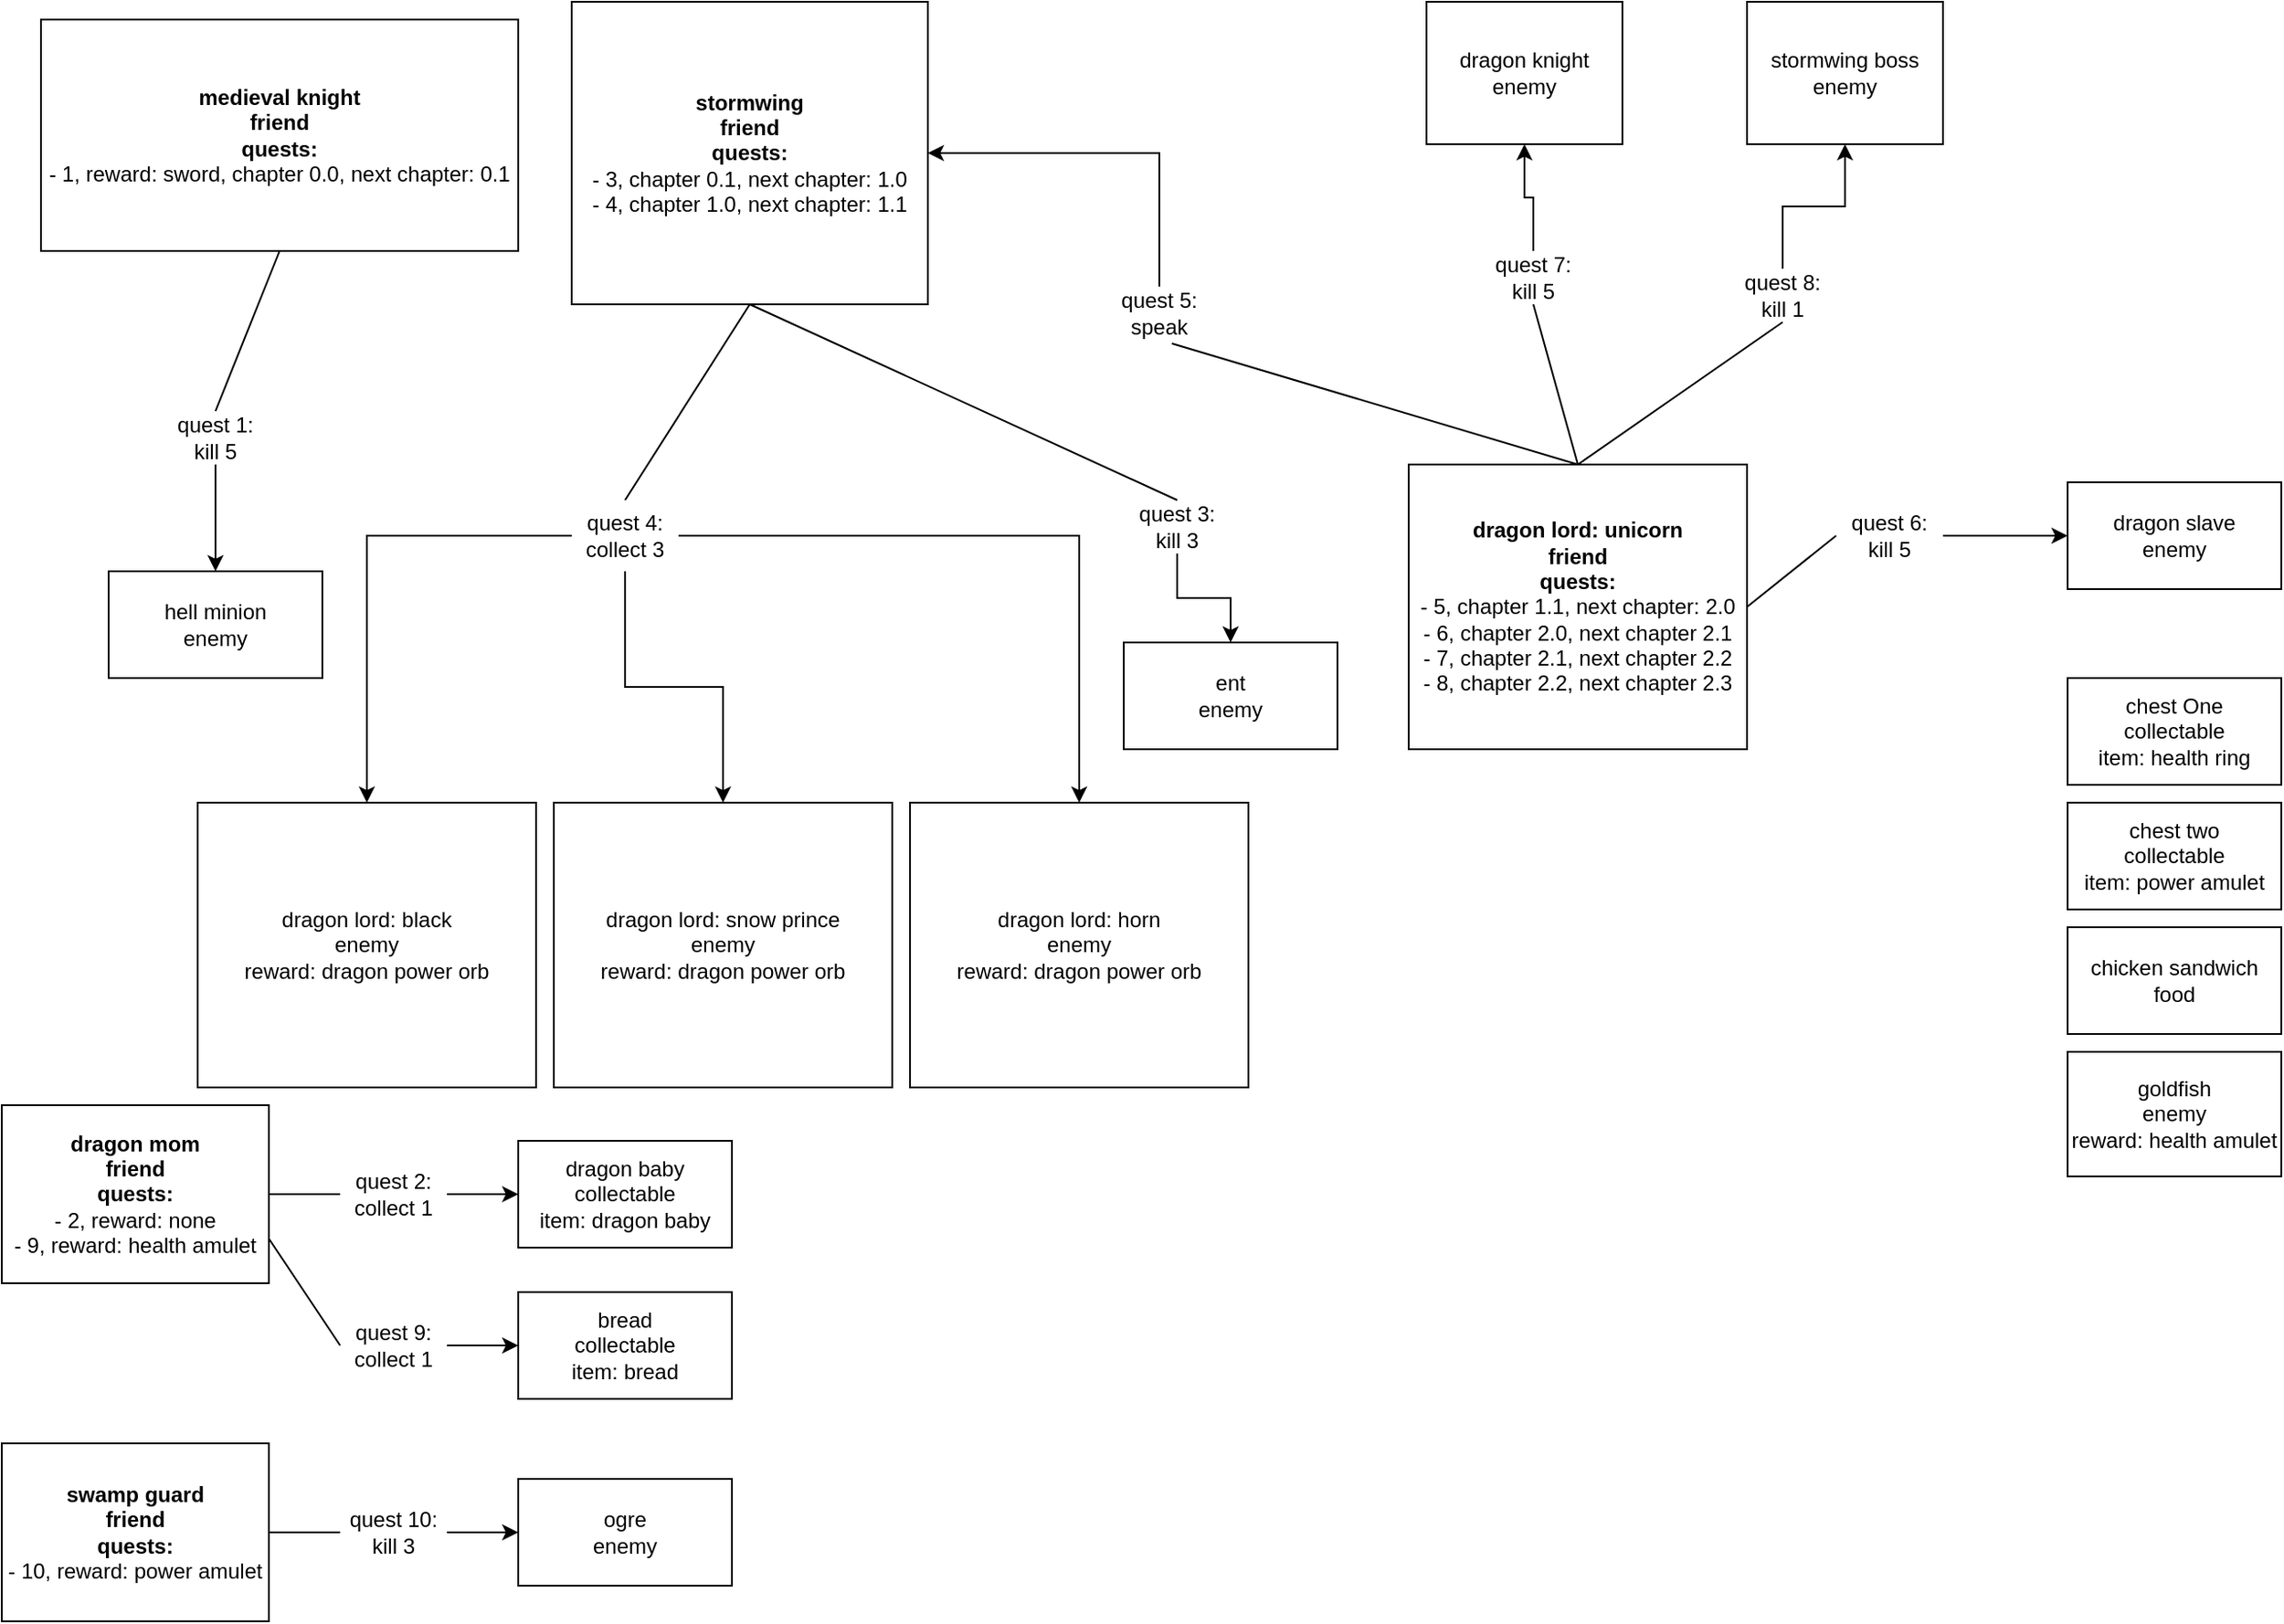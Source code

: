 <mxfile version="24.7.17">
  <diagram name="1 oldal" id="Uiq4vRB8BfLM2qZy_Oot">
    <mxGraphModel dx="1362" dy="793" grid="1" gridSize="10" guides="1" tooltips="1" connect="1" arrows="1" fold="1" page="1" pageScale="1" pageWidth="827" pageHeight="1169" math="0" shadow="0">
      <root>
        <mxCell id="0" />
        <mxCell id="1" parent="0" />
        <mxCell id="io6slPMdRA6OT_VzWNtm-1" value="&lt;b&gt;medieval knight&lt;/b&gt;&lt;div&gt;&lt;b&gt;friend&lt;/b&gt;&lt;/div&gt;&lt;div&gt;&lt;b&gt;quests:&lt;/b&gt;&lt;/div&gt;&lt;div&gt;- 1, reward: sword, chapter 0.0, next chapter: 0.1&lt;/div&gt;" style="rounded=0;whiteSpace=wrap;html=1;" parent="1" vertex="1">
          <mxGeometry x="32" y="40" width="268" height="130" as="geometry" />
        </mxCell>
        <mxCell id="io6slPMdRA6OT_VzWNtm-2" value="&lt;b&gt;stormwing&lt;/b&gt;&lt;div&gt;&lt;b&gt;friend&lt;/b&gt;&lt;/div&gt;&lt;div&gt;&lt;b&gt;quests:&lt;/b&gt;&lt;/div&gt;&lt;div&gt;- 3, chapter 0.1, next chapter: 1.0&lt;/div&gt;&lt;div&gt;- 4, chapter 1.0, next chapter: 1.1&lt;/div&gt;" style="rounded=0;whiteSpace=wrap;html=1;" parent="1" vertex="1">
          <mxGeometry x="330" y="30" width="200" height="170" as="geometry" />
        </mxCell>
        <mxCell id="io6slPMdRA6OT_VzWNtm-3" value="&lt;div&gt;dragon lord: black&lt;/div&gt;&lt;div&gt;enemy&lt;/div&gt;&lt;div&gt;reward: dragon power orb&lt;/div&gt;" style="rounded=0;whiteSpace=wrap;html=1;" parent="1" vertex="1">
          <mxGeometry x="120" y="480" width="190" height="160" as="geometry" />
        </mxCell>
        <mxCell id="io6slPMdRA6OT_VzWNtm-4" value="&lt;div&gt;dragon lord: snow prince&lt;/div&gt;&lt;div&gt;enemy&lt;/div&gt;&lt;div&gt;reward: dragon power orb&lt;/div&gt;" style="rounded=0;whiteSpace=wrap;html=1;" parent="1" vertex="1">
          <mxGeometry x="320" y="480" width="190" height="160" as="geometry" />
        </mxCell>
        <mxCell id="io6slPMdRA6OT_VzWNtm-5" value="goldfish&lt;div&gt;enemy&lt;/div&gt;&lt;div&gt;reward: health amulet&lt;/div&gt;" style="rounded=0;whiteSpace=wrap;html=1;" parent="1" vertex="1">
          <mxGeometry x="1170" y="620" width="120" height="70" as="geometry" />
        </mxCell>
        <mxCell id="io6slPMdRA6OT_VzWNtm-6" value="&lt;div&gt;dragon lord: horn&lt;/div&gt;&lt;div&gt;enemy&lt;/div&gt;&lt;div&gt;reward: dragon power orb&lt;/div&gt;" style="rounded=0;whiteSpace=wrap;html=1;" parent="1" vertex="1">
          <mxGeometry x="520" y="480" width="190" height="160" as="geometry" />
        </mxCell>
        <mxCell id="io6slPMdRA6OT_VzWNtm-7" value="&lt;b&gt;dragon mom&lt;/b&gt;&lt;div&gt;&lt;b&gt;friend&lt;/b&gt;&lt;/div&gt;&lt;div&gt;&lt;b&gt;quests:&lt;/b&gt;&lt;/div&gt;&lt;div&gt;- 2, reward: none&lt;/div&gt;&lt;div&gt;- 9, reward: health amulet&lt;/div&gt;" style="rounded=0;whiteSpace=wrap;html=1;" parent="1" vertex="1">
          <mxGeometry x="10" y="650" width="150" height="100" as="geometry" />
        </mxCell>
        <mxCell id="gBDa-EU5gLYB8D9piGnj-2" style="edgeStyle=orthogonalEdgeStyle;rounded=0;orthogonalLoop=1;jettySize=auto;html=1;entryX=1;entryY=0.5;entryDx=0;entryDy=0;exitX=0.5;exitY=0;exitDx=0;exitDy=0;" parent="1" source="gBDa-EU5gLYB8D9piGnj-3" target="io6slPMdRA6OT_VzWNtm-2" edge="1">
          <mxGeometry relative="1" as="geometry" />
        </mxCell>
        <mxCell id="io6slPMdRA6OT_VzWNtm-8" value="&lt;b&gt;dragon lord: unicorn&lt;/b&gt;&lt;div&gt;&lt;b&gt;friend&lt;/b&gt;&lt;/div&gt;&lt;div&gt;&lt;b&gt;quests:&lt;/b&gt;&lt;/div&gt;&lt;div&gt;- 5, chapter 1.1, next chapter: 2.0&lt;/div&gt;&lt;div&gt;- 6, chapter 2.0, next chapter 2.1&lt;/div&gt;&lt;div&gt;- 7, chapter 2.1, next chapter 2.2&lt;/div&gt;&lt;div&gt;- 8, chapter 2.2, next chapter 2.3&lt;/div&gt;" style="rounded=0;whiteSpace=wrap;html=1;" parent="1" vertex="1">
          <mxGeometry x="800" y="290" width="190" height="160" as="geometry" />
        </mxCell>
        <mxCell id="io6slPMdRA6OT_VzWNtm-9" value="hell minion&lt;div&gt;enemy&lt;/div&gt;" style="rounded=0;whiteSpace=wrap;html=1;" parent="1" vertex="1">
          <mxGeometry x="70" y="350" width="120" height="60" as="geometry" />
        </mxCell>
        <mxCell id="io6slPMdRA6OT_VzWNtm-11" value="" style="edgeStyle=orthogonalEdgeStyle;rounded=0;orthogonalLoop=1;jettySize=auto;html=1;exitX=0.5;exitY=1;exitDx=0;exitDy=0;" parent="1" source="io6slPMdRA6OT_VzWNtm-14" target="io6slPMdRA6OT_VzWNtm-9" edge="1">
          <mxGeometry relative="1" as="geometry">
            <mxPoint x="100" y="100" as="sourcePoint" />
            <mxPoint x="102" y="135" as="targetPoint" />
          </mxGeometry>
        </mxCell>
        <mxCell id="io6slPMdRA6OT_VzWNtm-14" value="quest 1: kill 5" style="text;html=1;align=center;verticalAlign=middle;whiteSpace=wrap;rounded=0;" parent="1" vertex="1">
          <mxGeometry x="100" y="260" width="60" height="30" as="geometry" />
        </mxCell>
        <mxCell id="io6slPMdRA6OT_VzWNtm-18" value="" style="endArrow=none;html=1;rounded=0;entryX=0.5;entryY=1;entryDx=0;entryDy=0;exitX=0.5;exitY=0;exitDx=0;exitDy=0;" parent="1" source="io6slPMdRA6OT_VzWNtm-14" target="io6slPMdRA6OT_VzWNtm-1" edge="1">
          <mxGeometry width="50" height="50" relative="1" as="geometry">
            <mxPoint x="390" y="430" as="sourcePoint" />
            <mxPoint x="440" y="380" as="targetPoint" />
            <Array as="points" />
          </mxGeometry>
        </mxCell>
        <mxCell id="io6slPMdRA6OT_VzWNtm-20" value="ent&lt;div&gt;enemy&lt;/div&gt;" style="rounded=0;whiteSpace=wrap;html=1;" parent="1" vertex="1">
          <mxGeometry x="640" y="390" width="120" height="60" as="geometry" />
        </mxCell>
        <mxCell id="io6slPMdRA6OT_VzWNtm-21" value="" style="endArrow=none;html=1;rounded=0;entryX=0.5;entryY=1;entryDx=0;entryDy=0;exitX=0.5;exitY=0;exitDx=0;exitDy=0;" parent="1" source="io6slPMdRA6OT_VzWNtm-22" target="io6slPMdRA6OT_VzWNtm-2" edge="1">
          <mxGeometry width="50" height="50" relative="1" as="geometry">
            <mxPoint x="140" y="270" as="sourcePoint" />
            <mxPoint x="176" y="240" as="targetPoint" />
            <Array as="points" />
          </mxGeometry>
        </mxCell>
        <mxCell id="io6slPMdRA6OT_VzWNtm-25" value="" style="edgeStyle=orthogonalEdgeStyle;rounded=0;orthogonalLoop=1;jettySize=auto;html=1;" parent="1" source="io6slPMdRA6OT_VzWNtm-22" target="io6slPMdRA6OT_VzWNtm-20" edge="1">
          <mxGeometry relative="1" as="geometry" />
        </mxCell>
        <mxCell id="io6slPMdRA6OT_VzWNtm-22" value="quest 3: kill 3" style="text;html=1;align=center;verticalAlign=middle;whiteSpace=wrap;rounded=0;" parent="1" vertex="1">
          <mxGeometry x="640" y="310" width="60" height="30" as="geometry" />
        </mxCell>
        <mxCell id="io6slPMdRA6OT_VzWNtm-26" value="dragon baby&lt;div&gt;collectable&lt;/div&gt;&lt;div&gt;item: dragon baby&lt;/div&gt;" style="rounded=0;whiteSpace=wrap;html=1;" parent="1" vertex="1">
          <mxGeometry x="300" y="670" width="120" height="60" as="geometry" />
        </mxCell>
        <mxCell id="io6slPMdRA6OT_VzWNtm-27" value="&lt;div&gt;chest two&lt;/div&gt;&lt;div&gt;collectable&lt;/div&gt;&lt;div&gt;item: power amulet&lt;/div&gt;" style="rounded=0;whiteSpace=wrap;html=1;" parent="1" vertex="1">
          <mxGeometry x="1170" y="480" width="120" height="60" as="geometry" />
        </mxCell>
        <mxCell id="io6slPMdRA6OT_VzWNtm-28" value="chest One&lt;div&gt;collectable&lt;/div&gt;&lt;div&gt;item: health ring&lt;/div&gt;" style="rounded=0;whiteSpace=wrap;html=1;" parent="1" vertex="1">
          <mxGeometry x="1170" y="410" width="120" height="60" as="geometry" />
        </mxCell>
        <mxCell id="io6slPMdRA6OT_VzWNtm-29" value="" style="endArrow=none;html=1;rounded=0;exitX=1;exitY=0.5;exitDx=0;exitDy=0;entryX=0;entryY=0.5;entryDx=0;entryDy=0;" parent="1" source="io6slPMdRA6OT_VzWNtm-7" target="io6slPMdRA6OT_VzWNtm-30" edge="1">
          <mxGeometry width="50" height="50" relative="1" as="geometry">
            <mxPoint x="170" y="710" as="sourcePoint" />
            <mxPoint x="220" y="660" as="targetPoint" />
          </mxGeometry>
        </mxCell>
        <mxCell id="io6slPMdRA6OT_VzWNtm-31" style="edgeStyle=orthogonalEdgeStyle;rounded=0;orthogonalLoop=1;jettySize=auto;html=1;exitX=1;exitY=0.5;exitDx=0;exitDy=0;" parent="1" source="io6slPMdRA6OT_VzWNtm-30" target="io6slPMdRA6OT_VzWNtm-26" edge="1">
          <mxGeometry relative="1" as="geometry" />
        </mxCell>
        <mxCell id="io6slPMdRA6OT_VzWNtm-30" value="quest 2:&lt;div&gt;collect 1&lt;/div&gt;" style="text;html=1;align=center;verticalAlign=middle;whiteSpace=wrap;rounded=0;" parent="1" vertex="1">
          <mxGeometry x="200" y="685" width="60" height="30" as="geometry" />
        </mxCell>
        <mxCell id="io6slPMdRA6OT_VzWNtm-34" value="dragon slave&lt;div&gt;enemy&lt;/div&gt;" style="rounded=0;whiteSpace=wrap;html=1;" parent="1" vertex="1">
          <mxGeometry x="1170" y="300" width="120" height="60" as="geometry" />
        </mxCell>
        <mxCell id="io6slPMdRA6OT_VzWNtm-35" value="chicken sandwich&lt;div&gt;food&lt;/div&gt;" style="rounded=0;whiteSpace=wrap;html=1;" parent="1" vertex="1">
          <mxGeometry x="1170" y="550" width="120" height="60" as="geometry" />
        </mxCell>
        <mxCell id="KZHnJ-V21HNgsZF85aE5-1" value="" style="endArrow=none;html=1;rounded=0;exitX=0.5;exitY=0;exitDx=0;exitDy=0;entryX=0.5;entryY=1;entryDx=0;entryDy=0;" parent="1" source="KZHnJ-V21HNgsZF85aE5-2" target="io6slPMdRA6OT_VzWNtm-2" edge="1">
          <mxGeometry width="50" height="50" relative="1" as="geometry">
            <mxPoint x="387" y="310" as="sourcePoint" />
            <mxPoint x="437" y="260" as="targetPoint" />
          </mxGeometry>
        </mxCell>
        <mxCell id="KZHnJ-V21HNgsZF85aE5-4" style="edgeStyle=orthogonalEdgeStyle;rounded=0;orthogonalLoop=1;jettySize=auto;html=1;" parent="1" source="KZHnJ-V21HNgsZF85aE5-2" target="io6slPMdRA6OT_VzWNtm-3" edge="1">
          <mxGeometry relative="1" as="geometry" />
        </mxCell>
        <mxCell id="KZHnJ-V21HNgsZF85aE5-5" style="edgeStyle=orthogonalEdgeStyle;rounded=0;orthogonalLoop=1;jettySize=auto;html=1;entryX=0.5;entryY=0;entryDx=0;entryDy=0;" parent="1" source="KZHnJ-V21HNgsZF85aE5-2" target="io6slPMdRA6OT_VzWNtm-4" edge="1">
          <mxGeometry relative="1" as="geometry" />
        </mxCell>
        <mxCell id="KZHnJ-V21HNgsZF85aE5-6" style="edgeStyle=orthogonalEdgeStyle;rounded=0;orthogonalLoop=1;jettySize=auto;html=1;" parent="1" source="KZHnJ-V21HNgsZF85aE5-2" target="io6slPMdRA6OT_VzWNtm-6" edge="1">
          <mxGeometry relative="1" as="geometry" />
        </mxCell>
        <mxCell id="KZHnJ-V21HNgsZF85aE5-2" value="quest 4: collect 3" style="text;html=1;align=center;verticalAlign=middle;whiteSpace=wrap;rounded=0;" parent="1" vertex="1">
          <mxGeometry x="330" y="310" width="60" height="40" as="geometry" />
        </mxCell>
        <mxCell id="gBDa-EU5gLYB8D9piGnj-3" value="quest 5: speak" style="text;html=1;align=center;verticalAlign=middle;whiteSpace=wrap;rounded=0;" parent="1" vertex="1">
          <mxGeometry x="630" y="190" width="60" height="30" as="geometry" />
        </mxCell>
        <mxCell id="gBDa-EU5gLYB8D9piGnj-5" value="" style="endArrow=none;html=1;rounded=0;entryX=0.617;entryY=1.067;entryDx=0;entryDy=0;exitX=0.5;exitY=0;exitDx=0;exitDy=0;entryPerimeter=0;" parent="1" source="io6slPMdRA6OT_VzWNtm-8" target="gBDa-EU5gLYB8D9piGnj-3" edge="1">
          <mxGeometry width="50" height="50" relative="1" as="geometry">
            <mxPoint x="670" y="430" as="sourcePoint" />
            <mxPoint x="800" y="380" as="targetPoint" />
          </mxGeometry>
        </mxCell>
        <mxCell id="gBDa-EU5gLYB8D9piGnj-6" value="" style="endArrow=none;html=1;rounded=0;exitX=1;exitY=0.5;exitDx=0;exitDy=0;entryX=0;entryY=0.5;entryDx=0;entryDy=0;" parent="1" source="io6slPMdRA6OT_VzWNtm-8" target="gBDa-EU5gLYB8D9piGnj-7" edge="1">
          <mxGeometry width="50" height="50" relative="1" as="geometry">
            <mxPoint x="828" y="490" as="sourcePoint" />
            <mxPoint x="950" y="400" as="targetPoint" />
          </mxGeometry>
        </mxCell>
        <mxCell id="gBDa-EU5gLYB8D9piGnj-8" style="edgeStyle=orthogonalEdgeStyle;rounded=0;orthogonalLoop=1;jettySize=auto;html=1;entryX=0;entryY=0.5;entryDx=0;entryDy=0;" parent="1" source="gBDa-EU5gLYB8D9piGnj-7" target="io6slPMdRA6OT_VzWNtm-34" edge="1">
          <mxGeometry relative="1" as="geometry" />
        </mxCell>
        <mxCell id="gBDa-EU5gLYB8D9piGnj-7" value="quest 6&lt;span style=&quot;background-color: initial;&quot;&gt;: kill 5&lt;/span&gt;" style="text;html=1;align=center;verticalAlign=middle;whiteSpace=wrap;rounded=0;" parent="1" vertex="1">
          <mxGeometry x="1040" y="315" width="60" height="30" as="geometry" />
        </mxCell>
        <mxCell id="I6ZYS7RxMki7CP6mJw2C-1" value="stormwing boss&lt;div&gt;enemy&lt;/div&gt;" style="rounded=0;whiteSpace=wrap;html=1;" parent="1" vertex="1">
          <mxGeometry x="990" y="30" width="110" height="80" as="geometry" />
        </mxCell>
        <mxCell id="I6ZYS7RxMki7CP6mJw2C-4" style="edgeStyle=orthogonalEdgeStyle;rounded=0;orthogonalLoop=1;jettySize=auto;html=1;exitX=0.5;exitY=0;exitDx=0;exitDy=0;entryX=0.5;entryY=1;entryDx=0;entryDy=0;" parent="1" source="I6ZYS7RxMki7CP6mJw2C-2" target="I6ZYS7RxMki7CP6mJw2C-1" edge="1">
          <mxGeometry relative="1" as="geometry" />
        </mxCell>
        <mxCell id="I6ZYS7RxMki7CP6mJw2C-2" value="quest 8&lt;span style=&quot;background-color: initial;&quot;&gt;: kill 1&lt;/span&gt;" style="text;html=1;align=center;verticalAlign=middle;whiteSpace=wrap;rounded=0;" parent="1" vertex="1">
          <mxGeometry x="980" y="180" width="60" height="30" as="geometry" />
        </mxCell>
        <mxCell id="I6ZYS7RxMki7CP6mJw2C-5" value="&lt;div&gt;dragon knight&lt;/div&gt;&lt;div&gt;enemy&lt;/div&gt;" style="rounded=0;whiteSpace=wrap;html=1;" parent="1" vertex="1">
          <mxGeometry x="810" y="30" width="110" height="80" as="geometry" />
        </mxCell>
        <mxCell id="I6ZYS7RxMki7CP6mJw2C-7" style="edgeStyle=orthogonalEdgeStyle;rounded=0;orthogonalLoop=1;jettySize=auto;html=1;" parent="1" source="I6ZYS7RxMki7CP6mJw2C-6" target="I6ZYS7RxMki7CP6mJw2C-5" edge="1">
          <mxGeometry relative="1" as="geometry" />
        </mxCell>
        <mxCell id="I6ZYS7RxMki7CP6mJw2C-6" value="quest 7&lt;span style=&quot;background-color: initial;&quot;&gt;: kill 5&lt;/span&gt;" style="text;html=1;align=center;verticalAlign=middle;whiteSpace=wrap;rounded=0;" parent="1" vertex="1">
          <mxGeometry x="840" y="170" width="60" height="30" as="geometry" />
        </mxCell>
        <mxCell id="I6ZYS7RxMki7CP6mJw2C-8" value="" style="endArrow=none;html=1;rounded=0;exitX=0.5;exitY=0;exitDx=0;exitDy=0;entryX=0.5;entryY=1;entryDx=0;entryDy=0;" parent="1" source="io6slPMdRA6OT_VzWNtm-8" target="I6ZYS7RxMki7CP6mJw2C-6" edge="1">
          <mxGeometry width="50" height="50" relative="1" as="geometry">
            <mxPoint x="660" y="410" as="sourcePoint" />
            <mxPoint x="710" y="360" as="targetPoint" />
          </mxGeometry>
        </mxCell>
        <mxCell id="I6ZYS7RxMki7CP6mJw2C-9" value="" style="endArrow=none;html=1;rounded=0;exitX=0.5;exitY=0;exitDx=0;exitDy=0;entryX=0.5;entryY=1;entryDx=0;entryDy=0;" parent="1" source="io6slPMdRA6OT_VzWNtm-8" target="I6ZYS7RxMki7CP6mJw2C-2" edge="1">
          <mxGeometry width="50" height="50" relative="1" as="geometry">
            <mxPoint x="905" y="340" as="sourcePoint" />
            <mxPoint x="880" y="210" as="targetPoint" />
          </mxGeometry>
        </mxCell>
        <mxCell id="I_XWkoJzIFL2GlthntNO-1" value="&lt;div&gt;bread&lt;/div&gt;&lt;div&gt;collectable&lt;/div&gt;&lt;div&gt;item: bread&lt;/div&gt;" style="rounded=0;whiteSpace=wrap;html=1;" vertex="1" parent="1">
          <mxGeometry x="300" y="755" width="120" height="60" as="geometry" />
        </mxCell>
        <mxCell id="I_XWkoJzIFL2GlthntNO-2" style="edgeStyle=orthogonalEdgeStyle;rounded=0;orthogonalLoop=1;jettySize=auto;html=1;exitX=1;exitY=0.5;exitDx=0;exitDy=0;" edge="1" parent="1" source="I_XWkoJzIFL2GlthntNO-3" target="I_XWkoJzIFL2GlthntNO-1">
          <mxGeometry relative="1" as="geometry" />
        </mxCell>
        <mxCell id="I_XWkoJzIFL2GlthntNO-3" value="quest 9:&lt;div&gt;collect 1&lt;/div&gt;" style="text;html=1;align=center;verticalAlign=middle;whiteSpace=wrap;rounded=0;" vertex="1" parent="1">
          <mxGeometry x="200" y="770" width="60" height="30" as="geometry" />
        </mxCell>
        <mxCell id="I_XWkoJzIFL2GlthntNO-4" value="" style="endArrow=none;html=1;rounded=0;entryX=1;entryY=0.75;entryDx=0;entryDy=0;exitX=0;exitY=0.5;exitDx=0;exitDy=0;" edge="1" parent="1" source="I_XWkoJzIFL2GlthntNO-3" target="io6slPMdRA6OT_VzWNtm-7">
          <mxGeometry width="50" height="50" relative="1" as="geometry">
            <mxPoint x="141" y="820" as="sourcePoint" />
            <mxPoint x="191" y="770" as="targetPoint" />
          </mxGeometry>
        </mxCell>
        <mxCell id="I_XWkoJzIFL2GlthntNO-5" value="&lt;b&gt;swamp guard&lt;/b&gt;&lt;div&gt;&lt;b&gt;friend&lt;/b&gt;&lt;/div&gt;&lt;div&gt;&lt;b&gt;quests:&lt;/b&gt;&lt;/div&gt;&lt;div&gt;- 10, reward: power amulet&lt;/div&gt;" style="rounded=0;whiteSpace=wrap;html=1;" vertex="1" parent="1">
          <mxGeometry x="10" y="840" width="150" height="100" as="geometry" />
        </mxCell>
        <mxCell id="I_XWkoJzIFL2GlthntNO-6" value="ogre&lt;div&gt;enemy&lt;/div&gt;" style="rounded=0;whiteSpace=wrap;html=1;" vertex="1" parent="1">
          <mxGeometry x="300" y="860" width="120" height="60" as="geometry" />
        </mxCell>
        <mxCell id="I_XWkoJzIFL2GlthntNO-7" style="edgeStyle=orthogonalEdgeStyle;rounded=0;orthogonalLoop=1;jettySize=auto;html=1;exitX=1;exitY=0.5;exitDx=0;exitDy=0;" edge="1" parent="1" source="I_XWkoJzIFL2GlthntNO-8" target="I_XWkoJzIFL2GlthntNO-6">
          <mxGeometry relative="1" as="geometry" />
        </mxCell>
        <mxCell id="I_XWkoJzIFL2GlthntNO-8" value="quest 10:&lt;div&gt;kill 3&lt;/div&gt;" style="text;html=1;align=center;verticalAlign=middle;whiteSpace=wrap;rounded=0;" vertex="1" parent="1">
          <mxGeometry x="200" y="875" width="60" height="30" as="geometry" />
        </mxCell>
        <mxCell id="I_XWkoJzIFL2GlthntNO-10" value="" style="endArrow=none;html=1;rounded=0;exitX=1;exitY=0.5;exitDx=0;exitDy=0;entryX=0;entryY=0.5;entryDx=0;entryDy=0;" edge="1" parent="1" source="I_XWkoJzIFL2GlthntNO-5" target="I_XWkoJzIFL2GlthntNO-8">
          <mxGeometry width="50" height="50" relative="1" as="geometry">
            <mxPoint x="180" y="1050" as="sourcePoint" />
            <mxPoint x="230" y="1000" as="targetPoint" />
          </mxGeometry>
        </mxCell>
      </root>
    </mxGraphModel>
  </diagram>
</mxfile>
